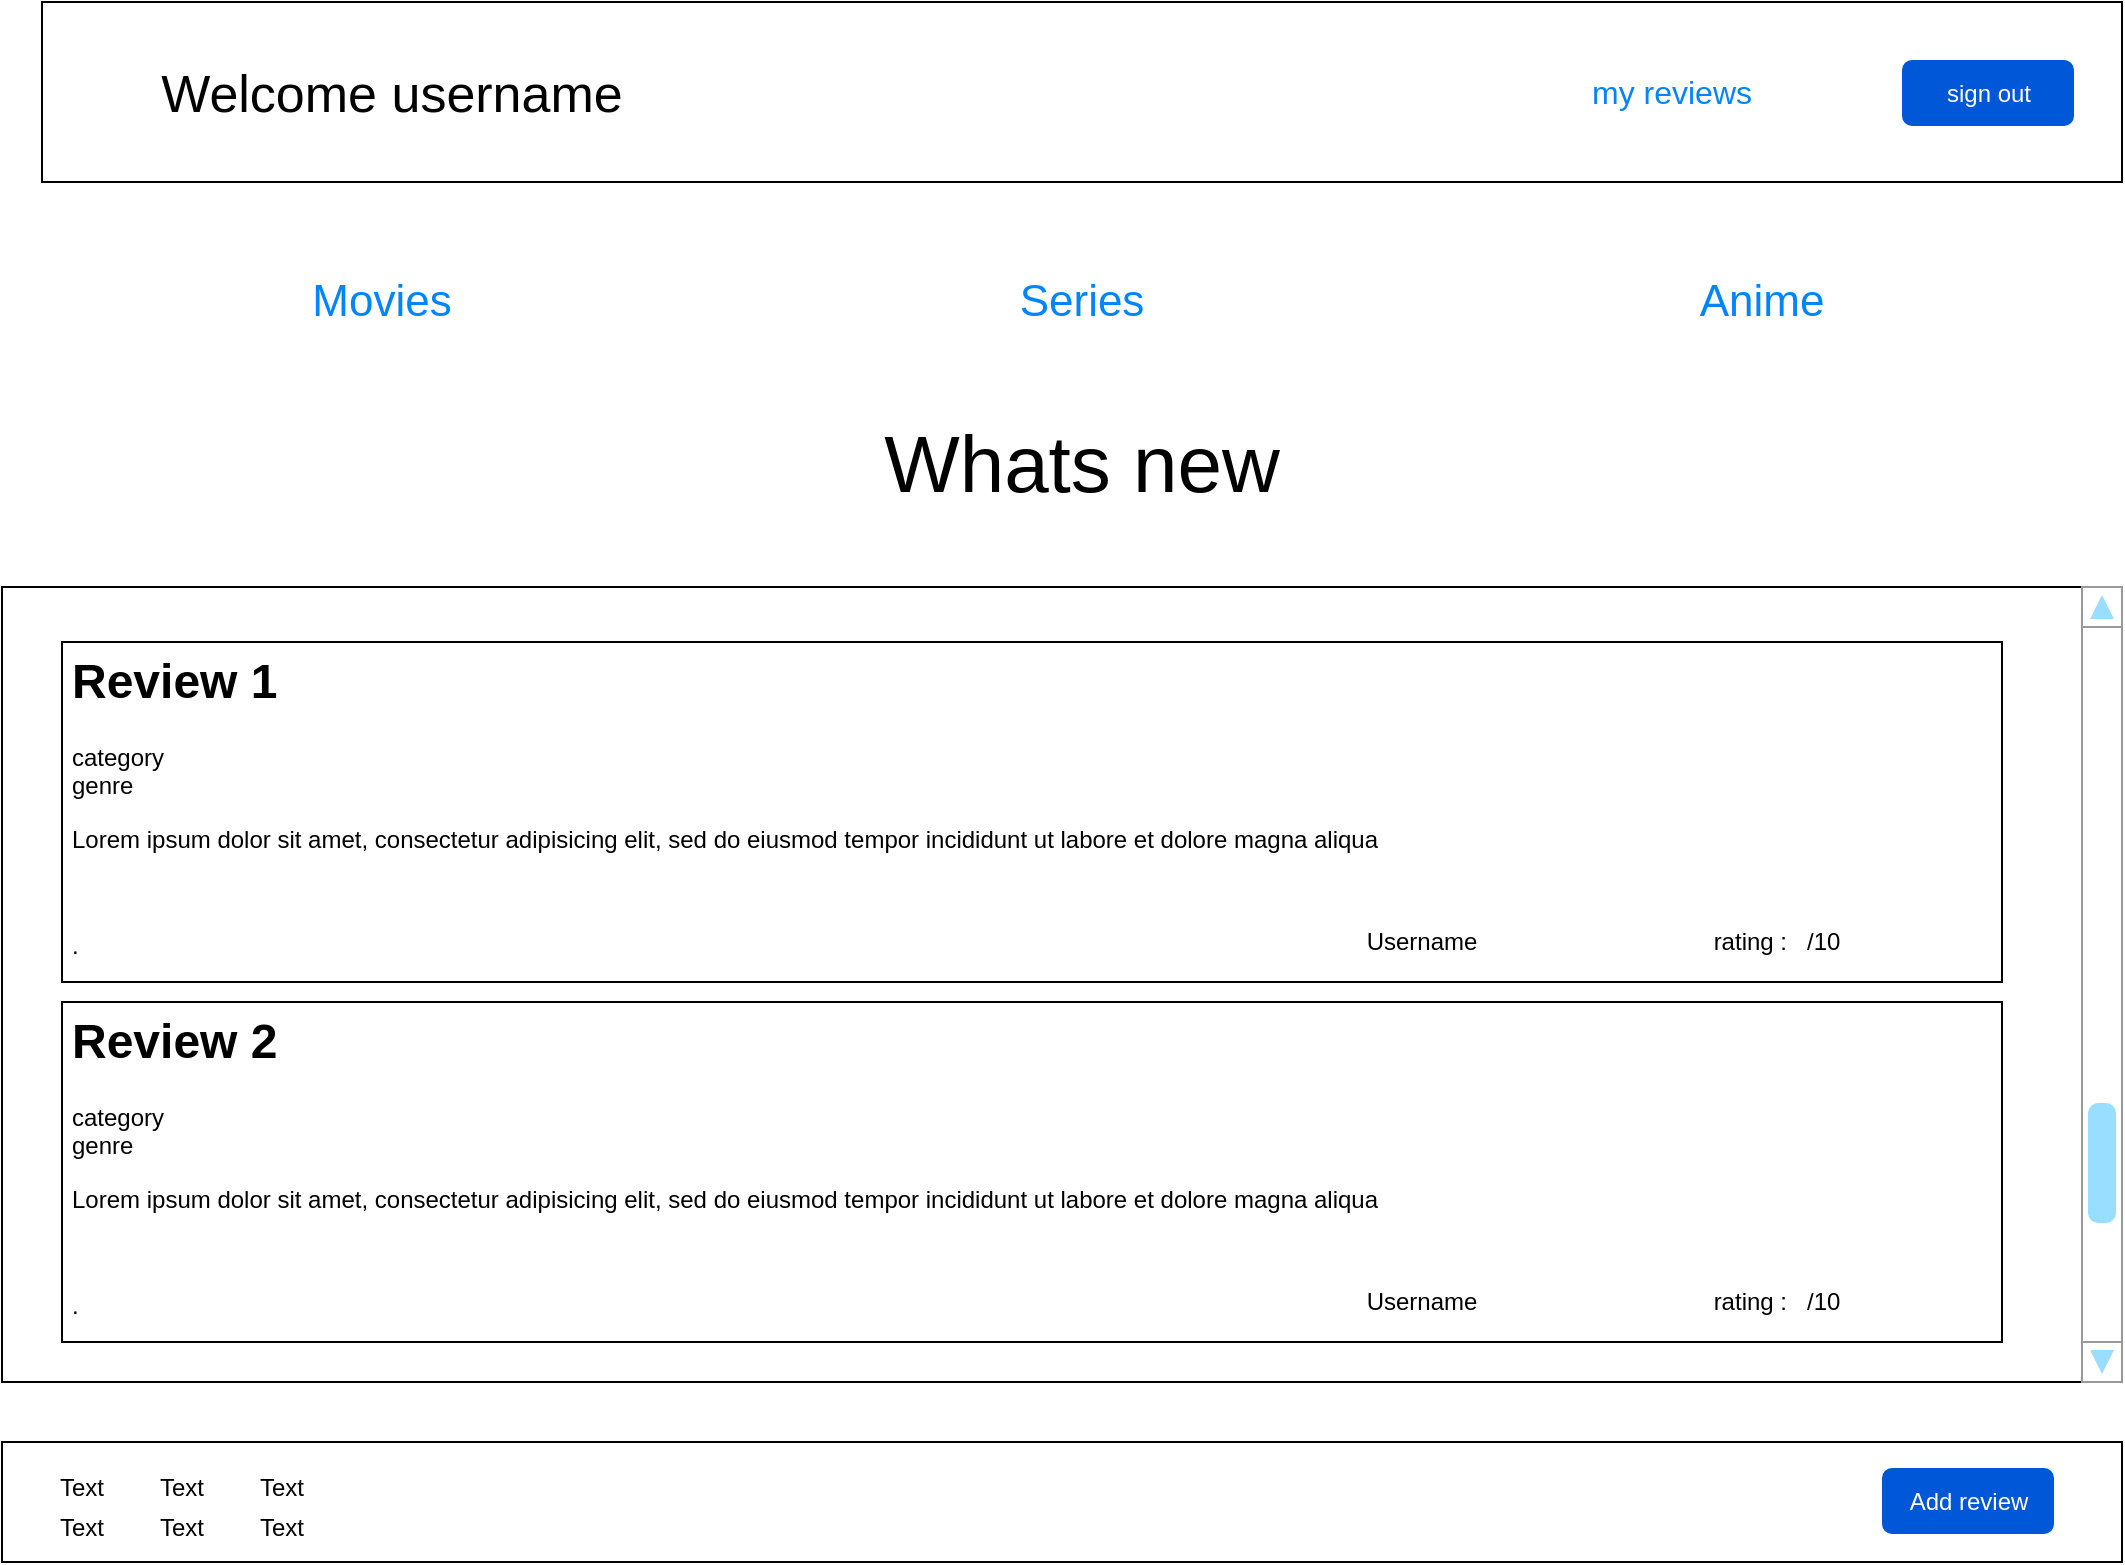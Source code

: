 <mxfile version="13.10.6" type="device"><diagram name="Page-1" id="2cc2dc42-3aac-f2a9-1cec-7a8b7cbee084"><mxGraphModel dx="1157" dy="567" grid="1" gridSize="10" guides="1" tooltips="1" connect="1" arrows="1" fold="1" page="1" pageScale="1" pageWidth="1100" pageHeight="850" background="#ffffff" math="0" shadow="0"><root><mxCell id="0"/><mxCell id="1" parent="0"/><mxCell id="1UMYBf2vWw6x5S1EAPTj-1" value="" style="rounded=0;whiteSpace=wrap;html=1;" vertex="1" parent="1"><mxGeometry x="40" y="30" width="1040" height="90" as="geometry"/></mxCell><mxCell id="1UMYBf2vWw6x5S1EAPTj-5" value="&lt;font style=&quot;font-size: 40px&quot;&gt;Whats new&lt;/font&gt;" style="text;html=1;strokeColor=none;fillColor=none;align=center;verticalAlign=middle;whiteSpace=wrap;rounded=0;" vertex="1" parent="1"><mxGeometry x="455" y="240" width="210" height="40" as="geometry"/></mxCell><mxCell id="1UMYBf2vWw6x5S1EAPTj-6" value="" style="rounded=0;whiteSpace=wrap;html=1;" vertex="1" parent="1"><mxGeometry x="20" y="322.5" width="1060" height="397.5" as="geometry"/></mxCell><mxCell id="1UMYBf2vWw6x5S1EAPTj-7" value="" style="rounded=0;whiteSpace=wrap;html=1;" vertex="1" parent="1"><mxGeometry x="20" y="750" width="1060" height="60" as="geometry"/></mxCell><mxCell id="1UMYBf2vWw6x5S1EAPTj-8" value="Add review" style="rounded=1;fillColor=#0057D8;strokeColor=none;html=1;fontColor=#ffffff;align=center;verticalAlign=middle;fontStyle=0;fontSize=12" vertex="1" parent="1"><mxGeometry x="960" y="763" width="86" height="33" as="geometry"/></mxCell><mxCell id="1UMYBf2vWw6x5S1EAPTj-9" value="&lt;h1&gt;Review 1&lt;/h1&gt;&lt;div&gt;category&lt;/div&gt;&lt;div&gt;genre&lt;/div&gt;&lt;p&gt;Lorem ipsum dolor sit amet, consectetur adipisicing elit, sed do eiusmod tempor incididunt ut labore et dolore magna aliqua&lt;/p&gt;&lt;p&gt;&lt;br&gt;&lt;/p&gt;&lt;p&gt;.&lt;/p&gt;" style="text;html=1;fillColor=none;spacing=5;spacingTop=-20;whiteSpace=wrap;overflow=hidden;rounded=0;strokeColor=#000000;" vertex="1" parent="1"><mxGeometry x="50" y="350" width="970" height="170" as="geometry"/></mxCell><mxCell id="1UMYBf2vWw6x5S1EAPTj-12" value="&lt;font style=&quot;font-size: 26px&quot;&gt;Welcome username&lt;/font&gt;" style="text;html=1;strokeColor=none;fillColor=none;align=center;verticalAlign=middle;whiteSpace=wrap;rounded=1;" vertex="1" parent="1"><mxGeometry x="70" y="58" width="290" height="35" as="geometry"/></mxCell><mxCell id="1UMYBf2vWw6x5S1EAPTj-13" value="sign out" style="rounded=1;fillColor=#0057D8;strokeColor=none;html=1;fontColor=#ffffff;align=center;verticalAlign=middle;fontStyle=0;fontSize=12" vertex="1" parent="1"><mxGeometry x="970" y="59" width="86" height="33" as="geometry"/></mxCell><mxCell id="1UMYBf2vWw6x5S1EAPTj-15" value="" style="verticalLabelPosition=bottom;shadow=0;dashed=0;align=center;html=1;verticalAlign=top;strokeWidth=1;shape=mxgraph.mockup.navigation.scrollBar;strokeColor=#999999;barPos=20;fillColor2=#99ddff;strokeColor2=none;direction=north;rounded=1;" vertex="1" parent="1"><mxGeometry x="1060" y="322.5" width="20" height="397.5" as="geometry"/></mxCell><mxCell id="1UMYBf2vWw6x5S1EAPTj-16" value="Text" style="text;html=1;strokeColor=none;fillColor=none;align=center;verticalAlign=middle;whiteSpace=wrap;rounded=0;" vertex="1" parent="1"><mxGeometry x="40" y="763" width="40" height="20" as="geometry"/></mxCell><mxCell id="1UMYBf2vWw6x5S1EAPTj-17" value="Text" style="text;html=1;strokeColor=none;fillColor=none;align=center;verticalAlign=middle;whiteSpace=wrap;rounded=0;" vertex="1" parent="1"><mxGeometry x="40" y="783" width="40" height="20" as="geometry"/></mxCell><mxCell id="1UMYBf2vWw6x5S1EAPTj-18" value="Text" style="text;html=1;strokeColor=none;fillColor=none;align=center;verticalAlign=middle;whiteSpace=wrap;rounded=0;" vertex="1" parent="1"><mxGeometry x="90" y="763" width="40" height="20" as="geometry"/></mxCell><mxCell id="1UMYBf2vWw6x5S1EAPTj-19" value="Text" style="text;html=1;strokeColor=none;fillColor=none;align=center;verticalAlign=middle;whiteSpace=wrap;rounded=0;" vertex="1" parent="1"><mxGeometry x="90" y="783" width="40" height="20" as="geometry"/></mxCell><mxCell id="1UMYBf2vWw6x5S1EAPTj-20" value="Text" style="text;html=1;strokeColor=none;fillColor=none;align=center;verticalAlign=middle;whiteSpace=wrap;rounded=0;" vertex="1" parent="1"><mxGeometry x="140" y="783" width="40" height="20" as="geometry"/></mxCell><mxCell id="1UMYBf2vWw6x5S1EAPTj-21" value="Text" style="text;html=1;strokeColor=none;fillColor=none;align=center;verticalAlign=middle;whiteSpace=wrap;rounded=0;" vertex="1" parent="1"><mxGeometry x="140" y="763" width="40" height="20" as="geometry"/></mxCell><mxCell id="1UMYBf2vWw6x5S1EAPTj-22" value="my reviews" style="html=1;shadow=0;dashed=0;shape=mxgraph.bootstrap.rrect;rSize=5;strokeColor=none;strokeWidth=1;fillColor=none;fontColor=#0085FC;whiteSpace=wrap;align=center;verticalAlign=middle;spacingLeft=0;fontStyle=0;fontSize=16;spacing=5;rounded=1;" vertex="1" parent="1"><mxGeometry x="790" y="55" width="130" height="40" as="geometry"/></mxCell><mxCell id="1UMYBf2vWw6x5S1EAPTj-23" value="&lt;font style=&quot;font-size: 22px&quot;&gt;Anime&lt;/font&gt;" style="html=1;shadow=0;dashed=0;shape=mxgraph.bootstrap.rrect;rSize=5;strokeColor=none;strokeWidth=1;fillColor=none;fontColor=#0085FC;whiteSpace=wrap;align=center;verticalAlign=middle;spacingLeft=0;fontStyle=0;fontSize=16;spacing=5;rounded=1;" vertex="1" parent="1"><mxGeometry x="870" y="160" width="60" height="40" as="geometry"/></mxCell><mxCell id="1UMYBf2vWw6x5S1EAPTj-24" value="&lt;font style=&quot;font-size: 22px&quot;&gt;Series&lt;/font&gt;" style="html=1;shadow=0;dashed=0;shape=mxgraph.bootstrap.rrect;rSize=5;strokeColor=none;strokeWidth=1;fillColor=none;fontColor=#0085FC;whiteSpace=wrap;align=center;verticalAlign=middle;spacingLeft=0;fontStyle=0;fontSize=16;spacing=5;rounded=1;" vertex="1" parent="1"><mxGeometry x="530" y="160" width="60" height="40" as="geometry"/></mxCell><mxCell id="1UMYBf2vWw6x5S1EAPTj-25" value="&lt;font style=&quot;font-size: 22px&quot;&gt;Movies&lt;/font&gt;" style="html=1;shadow=0;dashed=0;shape=mxgraph.bootstrap.rrect;rSize=5;strokeColor=none;strokeWidth=1;fillColor=none;fontColor=#0085FC;whiteSpace=wrap;align=center;verticalAlign=middle;spacingLeft=0;fontStyle=0;fontSize=16;spacing=5;rounded=1;" vertex="1" parent="1"><mxGeometry x="180" y="160" width="60" height="40" as="geometry"/></mxCell><mxCell id="1UMYBf2vWw6x5S1EAPTj-27" value="Username" style="text;html=1;strokeColor=none;fillColor=none;align=center;verticalAlign=middle;whiteSpace=wrap;rounded=0;" vertex="1" parent="1"><mxGeometry x="670" y="490" width="120" height="20" as="geometry"/></mxCell><mxCell id="1UMYBf2vWw6x5S1EAPTj-28" value="rating :&amp;nbsp; &amp;nbsp;/10" style="text;html=1;strokeColor=none;fillColor=none;align=center;verticalAlign=middle;whiteSpace=wrap;rounded=0;" vertex="1" parent="1"><mxGeometry x="835" y="490" width="145" height="20" as="geometry"/></mxCell><mxCell id="1UMYBf2vWw6x5S1EAPTj-32" value="&lt;h1&gt;Review 2&lt;/h1&gt;&lt;div&gt;category&lt;/div&gt;&lt;div&gt;genre&lt;/div&gt;&lt;p&gt;Lorem ipsum dolor sit amet, consectetur adipisicing elit, sed do eiusmod tempor incididunt ut labore et dolore magna aliqua&lt;/p&gt;&lt;p&gt;&lt;br&gt;&lt;/p&gt;&lt;p&gt;.&lt;/p&gt;" style="text;html=1;fillColor=none;spacing=5;spacingTop=-20;whiteSpace=wrap;overflow=hidden;rounded=0;strokeColor=#000000;" vertex="1" parent="1"><mxGeometry x="50" y="530" width="970" height="170" as="geometry"/></mxCell><mxCell id="1UMYBf2vWw6x5S1EAPTj-33" value="Username" style="text;html=1;strokeColor=none;fillColor=none;align=center;verticalAlign=middle;whiteSpace=wrap;rounded=0;" vertex="1" parent="1"><mxGeometry x="670" y="670" width="120" height="20" as="geometry"/></mxCell><mxCell id="1UMYBf2vWw6x5S1EAPTj-34" value="rating :&amp;nbsp; &amp;nbsp;/10" style="text;html=1;strokeColor=none;fillColor=none;align=center;verticalAlign=middle;whiteSpace=wrap;rounded=0;" vertex="1" parent="1"><mxGeometry x="835" y="670" width="145" height="20" as="geometry"/></mxCell></root></mxGraphModel></diagram></mxfile>